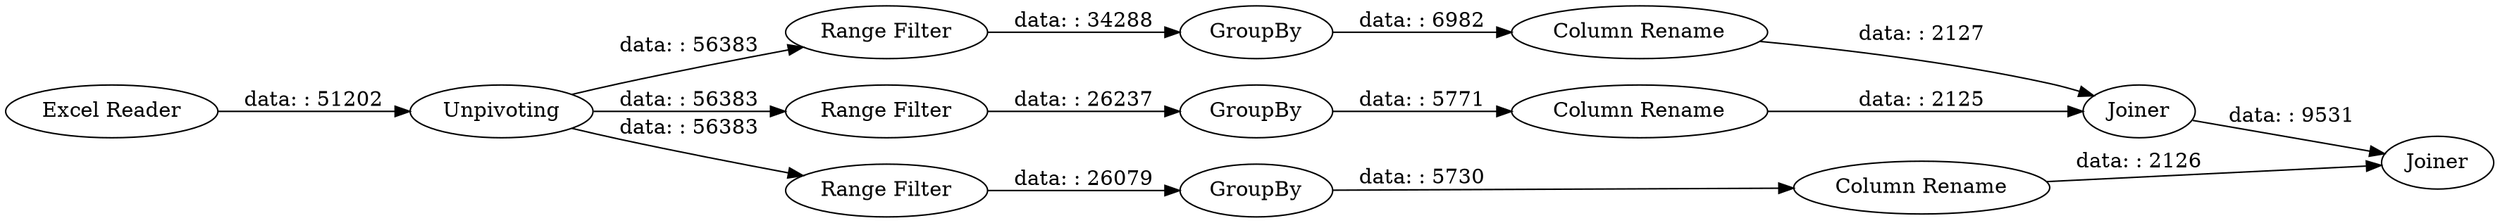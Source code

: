digraph {
	"564187772005814275_12" [label=Joiner]
	"564187772005814275_10" [label="Column Rename"]
	"564187772005814275_4" [label="Range Filter"]
	"564187772005814275_3" [label="Range Filter"]
	"564187772005814275_13" [label=Joiner]
	"564187772005814275_11" [label="Column Rename"]
	"564187772005814275_1" [label="Excel Reader"]
	"564187772005814275_6" [label=GroupBy]
	"564187772005814275_8" [label=GroupBy]
	"564187772005814275_9" [label="Column Rename"]
	"564187772005814275_2" [label=Unpivoting]
	"564187772005814275_5" [label="Range Filter"]
	"564187772005814275_7" [label=GroupBy]
	"564187772005814275_1" -> "564187772005814275_2" [label="data: : 51202"]
	"564187772005814275_9" -> "564187772005814275_12" [label="data: : 2125"]
	"564187772005814275_2" -> "564187772005814275_5" [label="data: : 56383"]
	"564187772005814275_3" -> "564187772005814275_6" [label="data: : 26237"]
	"564187772005814275_5" -> "564187772005814275_8" [label="data: : 26079"]
	"564187772005814275_7" -> "564187772005814275_10" [label="data: : 6982"]
	"564187772005814275_12" -> "564187772005814275_13" [label="data: : 9531"]
	"564187772005814275_4" -> "564187772005814275_7" [label="data: : 34288"]
	"564187772005814275_8" -> "564187772005814275_11" [label="data: : 5730"]
	"564187772005814275_11" -> "564187772005814275_13" [label="data: : 2126"]
	"564187772005814275_10" -> "564187772005814275_12" [label="data: : 2127"]
	"564187772005814275_2" -> "564187772005814275_3" [label="data: : 56383"]
	"564187772005814275_6" -> "564187772005814275_9" [label="data: : 5771"]
	"564187772005814275_2" -> "564187772005814275_4" [label="data: : 56383"]
	rankdir=LR
}
